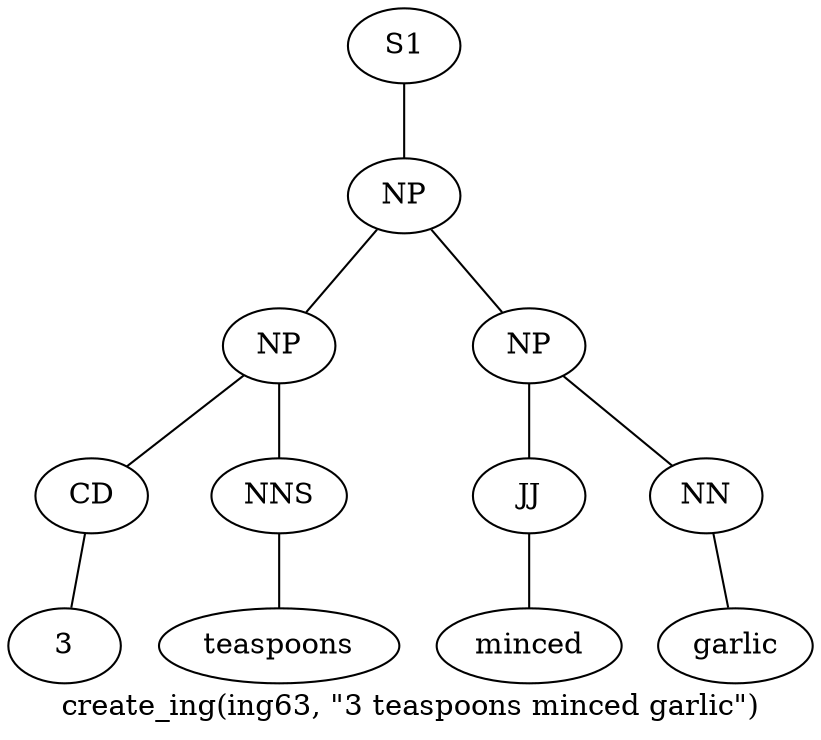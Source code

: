 graph SyntaxGraph {
	label = "create_ing(ing63, \"3 teaspoons minced garlic\")";
	Node0 [label="S1"];
	Node1 [label="NP"];
	Node2 [label="NP"];
	Node3 [label="CD"];
	Node4 [label="3"];
	Node5 [label="NNS"];
	Node6 [label="teaspoons"];
	Node7 [label="NP"];
	Node8 [label="JJ"];
	Node9 [label="minced"];
	Node10 [label="NN"];
	Node11 [label="garlic"];

	Node0 -- Node1;
	Node1 -- Node2;
	Node1 -- Node7;
	Node2 -- Node3;
	Node2 -- Node5;
	Node3 -- Node4;
	Node5 -- Node6;
	Node7 -- Node8;
	Node7 -- Node10;
	Node8 -- Node9;
	Node10 -- Node11;
}